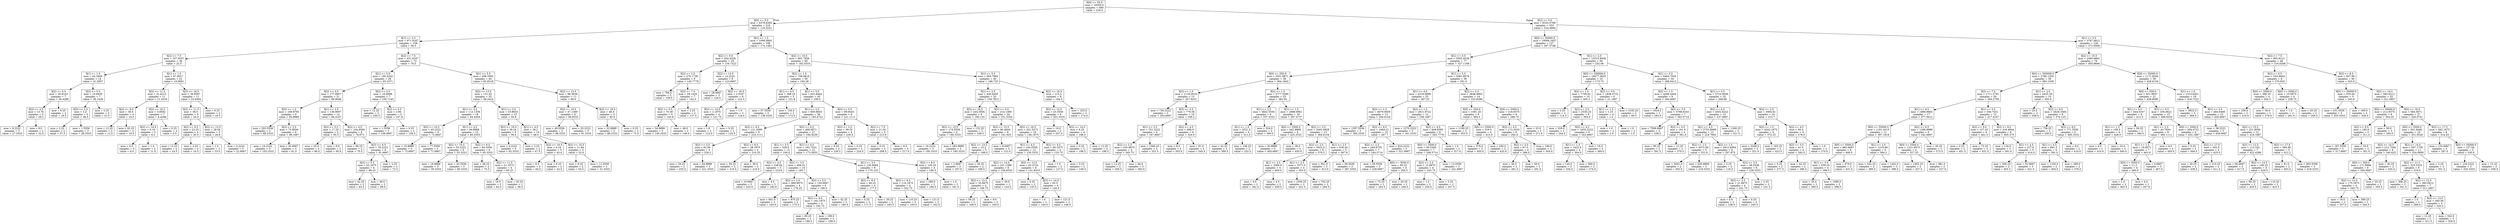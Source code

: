 digraph Tree {
node [shape=box] ;
0 [label="X[0] <= 55.0\nmse = 18330.0\nsamples = 469\nvalue = 234.0"] ;
1 [label="X[0] <= 5.5\nmse = 4378.6265\nsamples = 216\nvalue = 116.3241"] ;
0 -> 1 [labeldistance=2.5, labelangle=45, headlabel="True"] ;
2 [label="X[1] <= 2.5\nmse = 971.9167\nsamples = 108\nvalue = 58.5"] ;
1 -> 2 ;
3 [label="X[2] <= 7.5\nmse = 107.9167\nsamples = 36\nvalue = 22.5"] ;
2 -> 3 ;
4 [label="X[1] <= 1.5\nmse = 44.3469\nsamples = 14\nvalue = 31.2857"] ;
3 -> 4 ;
5 [label="X[2] <= 5.5\nmse = 30.8163\nsamples = 7\nvalue = 26.4286"] ;
4 -> 5 ;
6 [label="X[2] <= 3.5\nmse = 13.76\nsamples = 5\nvalue = 29.2"] ;
5 -> 6 ;
7 [label="mse = 8.2222\nsamples = 3\nvalue = 27.3333"] ;
6 -> 7 ;
8 [label="mse = 9.0\nsamples = 2\nvalue = 32.0"] ;
6 -> 8 ;
9 [label="mse = 6.25\nsamples = 2\nvalue = 19.5"] ;
5 -> 9 ;
10 [label="X[2] <= 5.5\nmse = 10.6939\nsamples = 7\nvalue = 36.1429"] ;
4 -> 10 ;
11 [label="X[2] <= 2.5\nmse = 2.0\nsamples = 5\nvalue = 38.0"] ;
10 -> 11 ;
12 [label="mse = 2.25\nsamples = 2\nvalue = 37.5"] ;
11 -> 12 ;
13 [label="mse = 1.5556\nsamples = 3\nvalue = 38.3333"] ;
11 -> 13 ;
14 [label="mse = 2.25\nsamples = 2\nvalue = 31.5"] ;
10 -> 14 ;
15 [label="X[1] <= 1.5\nmse = 67.9917\nsamples = 22\nvalue = 16.9091"] ;
3 -> 15 ;
16 [label="X[2] <= 11.5\nmse = 31.4215\nsamples = 11\nvalue = 11.1818"] ;
15 -> 16 ;
17 [label="X[2] <= 9.5\nmse = 39.5\nsamples = 4\nvalue = 16.0"] ;
16 -> 17 ;
18 [label="mse = 12.25\nsamples = 2\nvalue = 12.5"] ;
17 -> 18 ;
19 [label="mse = 42.25\nsamples = 2\nvalue = 19.5"] ;
17 -> 19 ;
20 [label="X[2] <= 16.5\nmse = 5.9592\nsamples = 7\nvalue = 8.4286"] ;
16 -> 20 ;
21 [label="X[2] <= 14.5\nmse = 6.16\nsamples = 5\nvalue = 9.2"] ;
20 -> 21 ;
22 [label="mse = 6.0\nsamples = 3\nvalue = 8.0"] ;
21 -> 22 ;
23 [label="mse = 1.0\nsamples = 2\nvalue = 11.0"] ;
21 -> 23 ;
24 [label="mse = 0.25\nsamples = 2\nvalue = 6.5"] ;
20 -> 24 ;
25 [label="X[2] <= 16.5\nmse = 38.9587\nsamples = 11\nvalue = 22.6364"] ;
15 -> 25 ;
26 [label="X[2] <= 11.5\nmse = 36.0\nsamples = 9\nvalue = 24.0"] ;
25 -> 26 ;
27 [label="X[2] <= 9.5\nmse = 23.25\nsamples = 4\nvalue = 20.5"] ;
26 -> 27 ;
28 [label="mse = 12.25\nsamples = 2\nvalue = 24.5"] ;
27 -> 28 ;
29 [label="mse = 2.25\nsamples = 2\nvalue = 16.5"] ;
27 -> 29 ;
30 [label="X[2] <= 13.5\nmse = 28.56\nsamples = 5\nvalue = 26.8"] ;
26 -> 30 ;
31 [label="mse = 1.0\nsamples = 2\nvalue = 33.0"] ;
30 -> 31 ;
32 [label="mse = 4.2222\nsamples = 3\nvalue = 22.6667"] ;
30 -> 32 ;
33 [label="mse = 6.25\nsamples = 2\nvalue = 16.5"] ;
25 -> 33 ;
34 [label="X[2] <= 7.5\nmse = 431.9167\nsamples = 72\nvalue = 76.5"] ;
2 -> 34 ;
35 [label="X[1] <= 5.5\nmse = 190.5242\nsamples = 28\nvalue = 93.1071"] ;
34 -> 35 ;
36 [label="X[2] <= 3.5\nmse = 177.8957\nsamples = 21\nvalue = 88.9048"] ;
35 -> 36 ;
37 [label="X[2] <= 1.5\nmse = 169.8765\nsamples = 9\nvalue = 94.8889"] ;
36 -> 37 ;
38 [label="mse = 293.5556\nsamples = 3\nvalue = 88.3333"] ;
37 -> 38 ;
39 [label="X[2] <= 2.5\nmse = 75.8056\nsamples = 6\nvalue = 98.1667"] ;
37 -> 39 ;
40 [label="mse = 16.2222\nsamples = 3\nvalue = 105.3333"] ;
39 -> 40 ;
41 [label="mse = 32.6667\nsamples = 3\nvalue = 91.0"] ;
39 -> 41 ;
42 [label="X[1] <= 3.5\nmse = 136.9097\nsamples = 12\nvalue = 84.4167"] ;
36 -> 42 ;
43 [label="X[2] <= 5.5\nmse = 17.25\nsamples = 4\nvalue = 95.5"] ;
42 -> 43 ;
44 [label="mse = 25.0\nsamples = 2\nvalue = 96.0"] ;
43 -> 44 ;
45 [label="mse = 9.0\nsamples = 2\nvalue = 95.0"] ;
43 -> 45 ;
46 [label="X[2] <= 4.5\nmse = 104.6094\nsamples = 8\nvalue = 78.875"] ;
42 -> 46 ;
47 [label="mse = 90.25\nsamples = 2\nvalue = 70.5"] ;
46 -> 47 ;
48 [label="X[2] <= 6.5\nmse = 78.2222\nsamples = 6\nvalue = 81.6667"] ;
46 -> 48 ;
49 [label="X[2] <= 5.5\nmse = 53.1875\nsamples = 4\nvalue = 86.25"] ;
48 -> 49 ;
50 [label="mse = 42.25\nsamples = 2\nvalue = 83.5"] ;
49 -> 50 ;
51 [label="mse = 49.0\nsamples = 2\nvalue = 89.0"] ;
49 -> 51 ;
52 [label="mse = 2.25\nsamples = 2\nvalue = 72.5"] ;
48 -> 52 ;
53 [label="X[2] <= 2.5\nmse = 16.4898\nsamples = 7\nvalue = 105.7143"] ;
35 -> 53 ;
54 [label="mse = 12.25\nsamples = 2\nvalue = 100.5"] ;
53 -> 54 ;
55 [label="X[2] <= 5.5\nmse = 2.96\nsamples = 5\nvalue = 107.8"] ;
53 -> 55 ;
56 [label="mse = 1.5556\nsamples = 3\nvalue = 106.6667"] ;
55 -> 56 ;
57 [label="mse = 0.25\nsamples = 2\nvalue = 109.5"] ;
55 -> 57 ;
58 [label="X[1] <= 5.5\nmse = 298.3363\nsamples = 44\nvalue = 65.9318"] ;
34 -> 58 ;
59 [label="X[2] <= 13.5\nmse = 131.82\nsamples = 33\nvalue = 58.2424"] ;
58 -> 59 ;
60 [label="X[1] <= 3.5\nmse = 112.1358\nsamples = 18\nvalue = 64.4444"] ;
59 -> 60 ;
61 [label="X[2] <= 10.5\nmse = 45.2222\nsamples = 6\nvalue = 72.6667"] ;
60 -> 61 ;
62 [label="mse = 10.8889\nsamples = 3\nvalue = 73.6667"] ;
61 -> 62 ;
63 [label="mse = 77.5556\nsamples = 3\nvalue = 71.6667"] ;
61 -> 63 ;
64 [label="X[1] <= 4.5\nmse = 94.8889\nsamples = 12\nvalue = 60.3333"] ;
60 -> 64 ;
65 [label="X[2] <= 10.5\nmse = 55.2222\nsamples = 6\nvalue = 55.3333"] ;
64 -> 65 ;
66 [label="mse = 16.8889\nsamples = 3\nvalue = 50.3333"] ;
65 -> 66 ;
67 [label="mse = 43.5556\nsamples = 3\nvalue = 60.3333"] ;
65 -> 67 ;
68 [label="X[2] <= 9.5\nmse = 84.5556\nsamples = 6\nvalue = 65.3333"] ;
64 -> 68 ;
69 [label="mse = 56.25\nsamples = 2\nvalue = 75.5"] ;
68 -> 69 ;
70 [label="X[2] <= 11.5\nmse = 21.1875\nsamples = 4\nvalue = 60.25"] ;
68 -> 70 ;
71 [label="mse = 16.0\nsamples = 2\nvalue = 62.0"] ;
70 -> 71 ;
72 [label="mse = 20.25\nsamples = 2\nvalue = 58.5"] ;
70 -> 72 ;
73 [label="X[1] <= 3.5\nmse = 53.8933\nsamples = 15\nvalue = 50.8"] ;
59 -> 73 ;
74 [label="X[2] <= 16.5\nmse = 56.24\nsamples = 5\nvalue = 56.4"] ;
73 -> 74 ;
75 [label="mse = 4.2222\nsamples = 3\nvalue = 62.3333"] ;
74 -> 75 ;
76 [label="mse = 2.25\nsamples = 2\nvalue = 47.5"] ;
74 -> 76 ;
77 [label="X[1] <= 4.5\nmse = 29.2\nsamples = 10\nvalue = 48.0"] ;
73 -> 77 ;
78 [label="X[2] <= 16.5\nmse = 4.24\nsamples = 5\nvalue = 43.4"] ;
77 -> 78 ;
79 [label="mse = 6.0\nsamples = 3\nvalue = 44.0"] ;
78 -> 79 ;
80 [label="mse = 0.25\nsamples = 2\nvalue = 42.5"] ;
78 -> 80 ;
81 [label="X[2] <= 15.5\nmse = 11.84\nsamples = 5\nvalue = 52.6"] ;
77 -> 81 ;
82 [label="mse = 6.25\nsamples = 2\nvalue = 54.5"] ;
81 -> 82 ;
83 [label="mse = 11.5556\nsamples = 3\nvalue = 51.3333"] ;
81 -> 83 ;
84 [label="X[2] <= 13.5\nmse = 88.3636\nsamples = 11\nvalue = 89.0"] ;
58 -> 84 ;
85 [label="X[2] <= 10.5\nmse = 47.1389\nsamples = 6\nvalue = 94.8333"] ;
84 -> 85 ;
86 [label="mse = 49.5556\nsamples = 3\nvalue = 98.3333"] ;
85 -> 86 ;
87 [label="mse = 20.2222\nsamples = 3\nvalue = 91.3333"] ;
85 -> 87 ;
88 [label="X[2] <= 16.5\nmse = 48.0\nsamples = 5\nvalue = 82.0"] ;
84 -> 88 ;
89 [label="mse = 32.8889\nsamples = 3\nvalue = 86.3333"] ;
88 -> 89 ;
90 [label="mse = 0.25\nsamples = 2\nvalue = 75.5"] ;
88 -> 90 ;
91 [label="X[1] <= 1.5\nmse = 1098.0892\nsamples = 108\nvalue = 174.1481"] ;
1 -> 91 ;
92 [label="X[2] <= 9.5\nmse = 264.4228\nsamples = 18\nvalue = 134.7222"] ;
91 -> 92 ;
93 [label="X[2] <= 2.5\nmse = 270.1728\nsamples = 9\nvalue = 145.7778"] ;
92 -> 93 ;
94 [label="mse = 784.0\nsamples = 2\nvalue = 159.0"] ;
93 -> 94 ;
95 [label="X[2] <= 7.5\nmse = 59.1429\nsamples = 7\nvalue = 142.0"] ;
93 -> 95 ;
96 [label="X[2] <= 5.5\nmse = 70.56\nsamples = 5\nvalue = 143.8"] ;
95 -> 96 ;
97 [label="mse = 54.8889\nsamples = 3\nvalue = 140.3333"] ;
96 -> 97 ;
98 [label="mse = 49.0\nsamples = 2\nvalue = 149.0"] ;
96 -> 98 ;
99 [label="mse = 2.25\nsamples = 2\nvalue = 137.5"] ;
95 -> 99 ;
100 [label="X[2] <= 12.5\nmse = 14.2222\nsamples = 9\nvalue = 123.6667"] ;
92 -> 100 ;
101 [label="mse = 28.6667\nsamples = 3\nvalue = 126.0"] ;
100 -> 101 ;
102 [label="X[2] <= 16.5\nmse = 2.9167\nsamples = 6\nvalue = 122.5"] ;
100 -> 102 ;
103 [label="X[2] <= 14.5\nmse = 2.1875\nsamples = 4\nvalue = 121.75"] ;
102 -> 103 ;
104 [label="mse = 1.0\nsamples = 2\nvalue = 123.0"] ;
103 -> 104 ;
105 [label="mse = 0.25\nsamples = 2\nvalue = 120.5"] ;
103 -> 105 ;
106 [label="mse = 1.0\nsamples = 2\nvalue = 124.0"] ;
102 -> 106 ;
107 [label="X[2] <= 10.5\nmse = 891.7656\nsamples = 90\nvalue = 182.0333"] ;
91 -> 107 ;
108 [label="X[2] <= 1.5\nmse = 799.8816\nsamples = 50\nvalue = 194.28"] ;
107 -> 108 ;
109 [label="X[1] <= 4.5\nmse = 388.16\nsamples = 5\nvalue = 151.8"] ;
108 -> 109 ;
110 [label="mse = 97.5556\nsamples = 3\nvalue = 138.3333"] ;
109 -> 110 ;
111 [label="mse = 144.0\nsamples = 2\nvalue = 172.0"] ;
109 -> 111 ;
112 [label="X[1] <= 5.5\nmse = 622.8444\nsamples = 45\nvalue = 199.0"] ;
108 -> 112 ;
113 [label="X[1] <= 2.5\nmse = 600.8603\nsamples = 36\nvalue = 193.4722"] ;
112 -> 113 ;
114 [label="X[2] <= 6.5\nmse = 121.2099\nsamples = 9\nvalue = 219.1111"] ;
113 -> 114 ;
115 [label="X[2] <= 3.5\nmse = 82.56\nsamples = 5\nvalue = 226.2"] ;
114 -> 115 ;
116 [label="mse = 20.25\nsamples = 2\nvalue = 233.5"] ;
115 -> 116 ;
117 [label="mse = 64.8889\nsamples = 3\nvalue = 221.3333"] ;
115 -> 117 ;
118 [label="X[2] <= 8.5\nmse = 28.1875\nsamples = 4\nvalue = 210.25"] ;
114 -> 118 ;
119 [label="mse = 20.25\nsamples = 2\nvalue = 210.5"] ;
118 -> 119 ;
120 [label="mse = 36.0\nsamples = 2\nvalue = 210.0"] ;
118 -> 120 ;
121 [label="X[2] <= 6.5\nmse = 468.5871\nsamples = 27\nvalue = 184.9259"] ;
113 -> 121 ;
122 [label="X[1] <= 3.5\nmse = 528.0\nsamples = 15\nvalue = 194.0"] ;
121 -> 122 ;
123 [label="X[2] <= 4.5\nmse = 238.64\nsamples = 5\nvalue = 210.6"] ;
122 -> 123 ;
124 [label="mse = 10.6667\nsamples = 3\nvalue = 223.0"] ;
123 -> 124 ;
125 [label="mse = 4.0\nsamples = 2\nvalue = 192.0"] ;
123 -> 125 ;
126 [label="X[2] <= 3.5\nmse = 466.01\nsamples = 10\nvalue = 185.7"] ;
122 -> 126 ;
127 [label="X[2] <= 2.5\nmse = 869.6875\nsamples = 4\nvalue = 179.25"] ;
126 -> 127 ;
128 [label="mse = 841.0\nsamples = 2\nvalue = 183.0"] ;
127 -> 128 ;
129 [label="mse = 870.25\nsamples = 2\nvalue = 175.5"] ;
127 -> 129 ;
130 [label="X[2] <= 5.5\nmse = 150.6667\nsamples = 6\nvalue = 190.0"] ;
126 -> 130 ;
131 [label="X[2] <= 4.5\nmse = 182.1875\nsamples = 4\nvalue = 192.75"] ;
130 -> 131 ;
132 [label="mse = 90.25\nsamples = 2\nvalue = 186.5"] ;
131 -> 132 ;
133 [label="mse = 196.0\nsamples = 2\nvalue = 199.0"] ;
131 -> 133 ;
134 [label="mse = 42.25\nsamples = 2\nvalue = 184.5"] ;
130 -> 134 ;
135 [label="X[1] <= 4.5\nmse = 162.7431\nsamples = 12\nvalue = 173.5833"] ;
121 -> 135 ;
136 [label="X[1] <= 3.5\nmse = 135.6094\nsamples = 8\nvalue = 170.125"] ;
135 -> 136 ;
137 [label="X[2] <= 8.5\nmse = 46.25\nsamples = 4\nvalue = 177.5"] ;
136 -> 137 ;
138 [label="mse = 0.25\nsamples = 2\nvalue = 171.5"] ;
137 -> 138 ;
139 [label="mse = 20.25\nsamples = 2\nvalue = 183.5"] ;
137 -> 139 ;
140 [label="X[2] <= 8.5\nmse = 116.1875\nsamples = 4\nvalue = 162.75"] ;
136 -> 140 ;
141 [label="mse = 110.25\nsamples = 2\nvalue = 163.5"] ;
140 -> 141 ;
142 [label="mse = 121.0\nsamples = 2\nvalue = 162.0"] ;
140 -> 142 ;
143 [label="X[2] <= 8.5\nmse = 145.25\nsamples = 4\nvalue = 180.5"] ;
135 -> 143 ;
144 [label="mse = 289.0\nsamples = 2\nvalue = 180.0"] ;
143 -> 144 ;
145 [label="mse = 1.0\nsamples = 2\nvalue = 181.0"] ;
143 -> 145 ;
146 [label="X[2] <= 5.5\nmse = 99.6543\nsamples = 9\nvalue = 221.1111"] ;
112 -> 146 ;
147 [label="X[2] <= 3.5\nmse = 39.25\nsamples = 4\nvalue = 230.5"] ;
146 -> 147 ;
148 [label="mse = 6.25\nsamples = 2\nvalue = 236.5"] ;
147 -> 148 ;
149 [label="mse = 0.25\nsamples = 2\nvalue = 224.5"] ;
147 -> 149 ;
150 [label="X[2] <= 7.5\nmse = 21.04\nsamples = 5\nvalue = 213.6"] ;
146 -> 150 ;
151 [label="mse = 0.25\nsamples = 2\nvalue = 208.5"] ;
150 -> 151 ;
152 [label="mse = 6.0\nsamples = 3\nvalue = 217.0"] ;
150 -> 152 ;
153 [label="X[1] <= 5.5\nmse = 584.7994\nsamples = 40\nvalue = 166.725"] ;
107 -> 153 ;
154 [label="X[1] <= 2.5\nmse = 436.0459\nsamples = 32\nvalue = 159.7812"] ;
153 -> 154 ;
155 [label="X[2] <= 16.5\nmse = 245.3594\nsamples = 8\nvalue = 185.125"] ;
154 -> 155 ;
156 [label="X[2] <= 13.5\nmse = 174.5556\nsamples = 6\nvalue = 190.3333"] ;
155 -> 156 ;
157 [label="mse = 16.2222\nsamples = 3\nvalue = 195.3333"] ;
156 -> 157 ;
158 [label="mse = 282.8889\nsamples = 3\nvalue = 185.3333"] ;
156 -> 158 ;
159 [label="mse = 132.25\nsamples = 2\nvalue = 169.5"] ;
155 -> 159 ;
160 [label="X[1] <= 3.5\nmse = 214.1389\nsamples = 24\nvalue = 151.3333"] ;
154 -> 160 ;
161 [label="X[2] <= 15.5\nmse = 80.4844\nsamples = 8\nvalue = 161.625"] ;
160 -> 161 ;
162 [label="X[2] <= 13.5\nmse = 15.2\nsamples = 5\nvalue = 168.0"] ;
161 -> 162 ;
163 [label="mse = 2.6667\nsamples = 3\nvalue = 167.0"] ;
162 -> 163 ;
164 [label="mse = 30.25\nsamples = 2\nvalue = 169.5"] ;
162 -> 164 ;
165 [label="mse = 8.6667\nsamples = 3\nvalue = 151.0"] ;
161 -> 165 ;
166 [label="X[2] <= 16.5\nmse = 201.5273\nsamples = 16\nvalue = 146.1875"] ;
160 -> 166 ;
167 [label="X[1] <= 4.5\nmse = 184.5556\nsamples = 12\nvalue = 150.3333"] ;
166 -> 167 ;
168 [label="X[2] <= 14.5\nmse = 161.1389\nsamples = 6\nvalue = 158.8333"] ;
167 -> 168 ;
169 [label="X[2] <= 12.5\nmse = 35.6875\nsamples = 4\nvalue = 166.75"] ;
168 -> 169 ;
170 [label="mse = 56.25\nsamples = 2\nvalue = 168.5"] ;
169 -> 170 ;
171 [label="mse = 9.0\nsamples = 2\nvalue = 165.0"] ;
169 -> 171 ;
172 [label="mse = 36.0\nsamples = 2\nvalue = 143.0"] ;
168 -> 172 ;
173 [label="X[2] <= 12.5\nmse = 63.4722\nsamples = 6\nvalue = 141.8333"] ;
167 -> 173 ;
174 [label="mse = 6.25\nsamples = 2\nvalue = 135.5"] ;
173 -> 174 ;
175 [label="X[2] <= 14.5\nmse = 62.0\nsamples = 4\nvalue = 145.0"] ;
173 -> 175 ;
176 [label="mse = 1.0\nsamples = 2\nvalue = 144.0"] ;
175 -> 176 ;
177 [label="mse = 121.0\nsamples = 2\nvalue = 146.0"] ;
175 -> 177 ;
178 [label="X[1] <= 4.5\nmse = 46.1875\nsamples = 4\nvalue = 133.75"] ;
166 -> 178 ;
179 [label="mse = 1.0\nsamples = 2\nvalue = 127.0"] ;
178 -> 179 ;
180 [label="mse = 0.25\nsamples = 2\nvalue = 140.5"] ;
178 -> 180 ;
181 [label="X[2] <= 16.5\nmse = 215.5\nsamples = 8\nvalue = 194.5"] ;
153 -> 181 ;
182 [label="X[2] <= 12.5\nmse = 25.5556\nsamples = 6\nvalue = 201.3333"] ;
181 -> 182 ;
183 [label="mse = 16.0\nsamples = 2\nvalue = 207.0"] ;
182 -> 183 ;
184 [label="X[2] <= 14.5\nmse = 6.25\nsamples = 4\nvalue = 198.5"] ;
182 -> 184 ;
185 [label="mse = 0.25\nsamples = 2\nvalue = 198.5"] ;
184 -> 185 ;
186 [label="mse = 12.25\nsamples = 2\nvalue = 198.5"] ;
184 -> 186 ;
187 [label="mse = 225.0\nsamples = 2\nvalue = 174.0"] ;
181 -> 187 ;
188 [label="X[2] <= 5.5\nmse = 8325.0789\nsamples = 253\nvalue = 334.4664"] ;
0 -> 188 [labeldistance=2.5, labelangle=-45, headlabel="False"] ;
189 [label="X[0] <= 55000.0\nmse = 10094.1657\nsamples = 127\nvalue = 297.5748"] ;
188 -> 189 ;
190 [label="X[1] <= 3.5\nmse = 5655.4539\nsamples = 77\nvalue = 327.1169"] ;
189 -> 190 ;
191 [label="X[0] <= 550.0\nmse = 3551.8871\nsamples = 38\nvalue = 364.1842"] ;
190 -> 191 ;
192 [label="X[2] <= 1.5\nmse = 1119.3018\nsamples = 13\nvalue = 327.9231"] ;
191 -> 192 ;
193 [label="mse = 726.2222\nsamples = 3\nvalue = 293.6667"] ;
192 -> 193 ;
194 [label="X[2] <= 3.5\nmse = 779.56\nsamples = 10\nvalue = 338.2"] ;
192 -> 194 ;
195 [label="X[1] <= 2.5\nmse = 751.2222\nsamples = 6\nvalue = 347.6667"] ;
194 -> 195 ;
196 [label="X[2] <= 2.5\nmse = 335.6875\nsamples = 4\nvalue = 345.75"] ;
195 -> 196 ;
197 [label="mse = 12.25\nsamples = 2\nvalue = 328.5"] ;
196 -> 197 ;
198 [label="mse = 64.0\nsamples = 2\nvalue = 363.0"] ;
196 -> 198 ;
199 [label="mse = 1560.25\nsamples = 2\nvalue = 351.5"] ;
195 -> 199 ;
200 [label="X[2] <= 4.5\nmse = 486.0\nsamples = 4\nvalue = 324.0"] ;
194 -> 200 ;
201 [label="mse = 9.0\nsamples = 2\nvalue = 303.0"] ;
200 -> 201 ;
202 [label="mse = 81.0\nsamples = 2\nvalue = 345.0"] ;
200 -> 202 ;
203 [label="X[2] <= 1.5\nmse = 3777.5584\nsamples = 25\nvalue = 383.04"] ;
191 -> 203 ;
204 [label="X[1] <= 2.5\nmse = 3842.5556\nsamples = 6\nvalue = 337.3333"] ;
203 -> 204 ;
205 [label="X[1] <= 1.5\nmse = 3521.5\nsamples = 4\nvalue = 311.0"] ;
204 -> 205 ;
206 [label="mse = 42.25\nsamples = 2\nvalue = 369.5"] ;
205 -> 206 ;
207 [label="mse = 156.25\nsamples = 2\nvalue = 252.5"] ;
205 -> 207 ;
208 [label="mse = 324.0\nsamples = 2\nvalue = 390.0"] ;
204 -> 208 ;
209 [label="X[1] <= 1.5\nmse = 2888.9861\nsamples = 19\nvalue = 397.4737"] ;
203 -> 209 ;
210 [label="X[0] <= 5500.0\nmse = 642.8889\nsamples = 6\nvalue = 425.3333"] ;
209 -> 210 ;
211 [label="mse = 30.8889\nsamples = 3\nvalue = 400.6667"] ;
210 -> 211 ;
212 [label="mse = 38.0\nsamples = 3\nvalue = 450.0"] ;
210 -> 212 ;
213 [label="X[2] <= 3.5\nmse = 3402.0828\nsamples = 13\nvalue = 384.6154"] ;
209 -> 213 ;
214 [label="X[2] <= 2.5\nmse = 5022.0\nsamples = 8\nvalue = 376.5"] ;
213 -> 214 ;
215 [label="X[1] <= 2.5\nmse = 3368.0\nsamples = 4\nvalue = 400.0"] ;
214 -> 215 ;
216 [label="mse = 4.0\nsamples = 2\nvalue = 342.0"] ;
215 -> 216 ;
217 [label="mse = 4.0\nsamples = 2\nvalue = 458.0"] ;
215 -> 217 ;
218 [label="X[1] <= 2.5\nmse = 5571.5\nsamples = 4\nvalue = 353.0"] ;
214 -> 218 ;
219 [label="mse = 1056.25\nsamples = 2\nvalue = 421.5"] ;
218 -> 219 ;
220 [label="mse = 702.25\nsamples = 2\nvalue = 284.5"] ;
218 -> 220 ;
221 [label="X[1] <= 2.5\nmse = 536.24\nsamples = 5\nvalue = 397.6"] ;
213 -> 221 ;
222 [label="mse = 841.0\nsamples = 2\nvalue = 413.0"] ;
221 -> 222 ;
223 [label="mse = 69.5556\nsamples = 3\nvalue = 387.3333"] ;
221 -> 223 ;
224 [label="X[1] <= 5.5\nmse = 5061.8974\nsamples = 39\nvalue = 291.0"] ;
190 -> 224 ;
225 [label="X[1] <= 4.5\nmse = 4318.9696\nsamples = 25\nvalue = 267.52"] ;
224 -> 225 ;
226 [label="X[2] <= 1.5\nmse = 4079.0059\nsamples = 13\nvalue = 294.6154"] ;
225 -> 226 ;
227 [label="mse = 1597.5556\nsamples = 3\nvalue = 384.3333"] ;
226 -> 227 ;
228 [label="X[2] <= 4.5\nmse = 1684.21\nsamples = 10\nvalue = 267.7"] ;
226 -> 228 ;
229 [label="X[2] <= 2.5\nmse = 269.6735\nsamples = 7\nvalue = 244.5714"] ;
228 -> 229 ;
230 [label="mse = 59.5556\nsamples = 3\nvalue = 228.6667"] ;
229 -> 230 ;
231 [label="X[0] <= 5050.0\nmse = 95.25\nsamples = 4\nvalue = 256.5"] ;
229 -> 231 ;
232 [label="mse = 72.25\nsamples = 2\nvalue = 263.5"] ;
231 -> 232 ;
233 [label="mse = 20.25\nsamples = 2\nvalue = 249.5"] ;
231 -> 233 ;
234 [label="mse = 824.2222\nsamples = 3\nvalue = 321.6667"] ;
228 -> 234 ;
235 [label="X[2] <= 1.5\nmse = 2921.9722\nsamples = 12\nvalue = 238.1667"] ;
225 -> 235 ;
236 [label="mse = 1270.2222\nsamples = 3\nvalue = 161.3333"] ;
235 -> 236 ;
237 [label="X[2] <= 4.5\nmse = 848.8395\nsamples = 9\nvalue = 263.7778"] ;
235 -> 237 ;
238 [label="X[0] <= 5500.0\nmse = 50.5306\nsamples = 7\nvalue = 248.5714"] ;
237 -> 238 ;
239 [label="X[2] <= 2.5\nmse = 15.6875\nsamples = 4\nvalue = 253.75"] ;
238 -> 239 ;
240 [label="mse = 1.0\nsamples = 2\nvalue = 250.0"] ;
239 -> 240 ;
241 [label="mse = 2.25\nsamples = 2\nvalue = 257.5"] ;
239 -> 241 ;
242 [label="mse = 13.5556\nsamples = 3\nvalue = 241.6667"] ;
238 -> 242 ;
243 [label="mse = 1.0\nsamples = 2\nvalue = 317.0"] ;
237 -> 243 ;
244 [label="X[2] <= 2.5\nmse = 3646.0663\nsamples = 14\nvalue = 332.9286"] ;
224 -> 244 ;
245 [label="X[0] <= 550.0\nmse = 1581.25\nsamples = 6\nvalue = 394.5"] ;
244 -> 245 ;
246 [label="mse = 1190.25\nsamples = 2\nvalue = 353.5"] ;
245 -> 246 ;
247 [label="X[0] <= 5500.0\nmse = 516.0\nsamples = 4\nvalue = 415.0"] ;
245 -> 247 ;
248 [label="mse = 576.0\nsamples = 2\nvalue = 405.0"] ;
247 -> 248 ;
249 [label="mse = 256.0\nsamples = 2\nvalue = 425.0"] ;
247 -> 249 ;
250 [label="X[0] <= 5500.0\nmse = 218.9375\nsamples = 8\nvalue = 286.75"] ;
244 -> 250 ;
251 [label="X[2] <= 4.5\nmse = 173.3333\nsamples = 6\nvalue = 292.0"] ;
250 -> 251 ;
252 [label="X[2] <= 3.5\nmse = 67.5\nsamples = 4\nvalue = 286.0"] ;
251 -> 252 ;
253 [label="mse = 36.0\nsamples = 2\nvalue = 281.0"] ;
252 -> 253 ;
254 [label="mse = 49.0\nsamples = 2\nvalue = 291.0"] ;
252 -> 254 ;
255 [label="mse = 169.0\nsamples = 2\nvalue = 304.0"] ;
251 -> 255 ;
256 [label="mse = 25.0\nsamples = 2\nvalue = 271.0"] ;
250 -> 256 ;
257 [label="X[1] <= 2.5\nmse = 13515.9936\nsamples = 50\nvalue = 252.08"] ;
189 -> 257 ;
258 [label="X[0] <= 550000.0\nmse = 19477.0625\nsamples = 16\nvalue = 173.75"] ;
257 -> 258 ;
259 [label="X[2] <= 1.5\nmse = 7709.81\nsamples = 10\nvalue = 265.3"] ;
258 -> 259 ;
260 [label="mse = 2.25\nsamples = 2\nvalue = 114.5"] ;
259 -> 260 ;
261 [label="X[2] <= 2.5\nmse = 2530.25\nsamples = 8\nvalue = 303.0"] ;
259 -> 261 ;
262 [label="mse = 529.0\nsamples = 2\nvalue = 244.0"] ;
261 -> 262 ;
263 [label="X[2] <= 4.5\nmse = 1650.2222\nsamples = 6\nvalue = 322.6667"] ;
261 -> 263 ;
264 [label="X[1] <= 1.5\nmse = 1422.0\nsamples = 4\nvalue = 304.0"] ;
263 -> 264 ;
265 [label="mse = 144.0\nsamples = 2\nvalue = 334.0"] ;
264 -> 265 ;
266 [label="mse = 900.0\nsamples = 2\nvalue = 274.0"] ;
264 -> 266 ;
267 [label="mse = 16.0\nsamples = 2\nvalue = 360.0"] ;
263 -> 267 ;
268 [label="X[2] <= 3.0\nmse = 1838.4722\nsamples = 6\nvalue = 21.1667"] ;
258 -> 268 ;
269 [label="X[1] <= 1.5\nmse = 1.25\nsamples = 4\nvalue = 1.5"] ;
268 -> 269 ;
270 [label="mse = 1.0\nsamples = 2\nvalue = 2.0"] ;
269 -> 270 ;
271 [label="mse = 1.0\nsamples = 2\nvalue = 1.0"] ;
269 -> 271 ;
272 [label="mse = 3192.25\nsamples = 2\nvalue = 60.5"] ;
268 -> 272 ;
273 [label="X[1] <= 3.5\nmse = 6464.7024\nsamples = 34\nvalue = 288.9412"] ;
257 -> 273 ;
274 [label="X[2] <= 1.5\nmse = 4296.4444\nsamples = 9\nvalue = 344.6667"] ;
273 -> 274 ;
275 [label="mse = 1024.0\nsamples = 2\nvalue = 282.0"] ;
274 -> 275 ;
276 [label="X[2] <= 3.5\nmse = 3788.8163\nsamples = 7\nvalue = 362.5714"] ;
274 -> 276 ;
277 [label="mse = 7568.6667\nsamples = 3\nvalue = 338.0"] ;
276 -> 277 ;
278 [label="X[2] <= 4.5\nmse = 161.5\nsamples = 4\nvalue = 381.0"] ;
276 -> 278 ;
279 [label="mse = 90.25\nsamples = 2\nvalue = 391.5"] ;
278 -> 279 ;
280 [label="mse = 12.25\nsamples = 2\nvalue = 370.5"] ;
278 -> 280 ;
281 [label="X[1] <= 5.5\nmse = 5724.9056\nsamples = 25\nvalue = 268.88"] ;
273 -> 281 ;
282 [label="X[2] <= 4.5\nmse = 4502.6222\nsamples = 15\nvalue = 237.6667"] ;
281 -> 282 ;
283 [label="X[1] <= 4.5\nmse = 3753.8698\nsamples = 13\nvalue = 224.7692"] ;
282 -> 283 ;
284 [label="X[2] <= 1.5\nmse = 4072.56\nsamples = 5\nvalue = 251.8"] ;
283 -> 284 ;
285 [label="mse = 5041.0\nsamples = 2\nvalue = 302.0"] ;
284 -> 285 ;
286 [label="mse = 626.8889\nsamples = 3\nvalue = 218.3333"] ;
284 -> 286 ;
287 [label="X[2] <= 1.5\nmse = 2812.6094\nsamples = 8\nvalue = 207.875"] ;
283 -> 287 ;
288 [label="mse = 2.25\nsamples = 2\nvalue = 116.5"] ;
287 -> 288 ;
289 [label="X[2] <= 3.5\nmse = 38.5556\nsamples = 6\nvalue = 238.3333"] ;
287 -> 289 ;
290 [label="X[2] <= 2.5\nmse = 21.6875\nsamples = 4\nvalue = 241.75"] ;
289 -> 290 ;
291 [label="mse = 9.0\nsamples = 2\nvalue = 238.0"] ;
290 -> 291 ;
292 [label="mse = 6.25\nsamples = 2\nvalue = 245.5"] ;
290 -> 292 ;
293 [label="mse = 2.25\nsamples = 2\nvalue = 231.5"] ;
289 -> 293 ;
294 [label="mse = 1260.25\nsamples = 2\nvalue = 321.5"] ;
282 -> 294 ;
295 [label="X[2] <= 2.5\nmse = 3904.81\nsamples = 10\nvalue = 315.7"] ;
281 -> 295 ;
296 [label="X[2] <= 1.5\nmse = 4342.1875\nsamples = 4\nvalue = 372.25"] ;
295 -> 296 ;
297 [label="mse = 3249.0\nsamples = 2\nvalue = 321.0"] ;
296 -> 297 ;
298 [label="mse = 182.25\nsamples = 2\nvalue = 423.5"] ;
296 -> 298 ;
299 [label="X[2] <= 4.5\nmse = 60.0\nsamples = 6\nvalue = 278.0"] ;
295 -> 299 ;
300 [label="X[2] <= 3.5\nmse = 41.5\nsamples = 4\nvalue = 282.0"] ;
299 -> 300 ;
301 [label="mse = 0.25\nsamples = 2\nvalue = 277.5"] ;
300 -> 301 ;
302 [label="mse = 42.25\nsamples = 2\nvalue = 286.5"] ;
300 -> 302 ;
303 [label="mse = 1.0\nsamples = 2\nvalue = 270.0"] ;
299 -> 303 ;
304 [label="X[1] <= 5.5\nmse = 3787.4812\nsamples = 126\nvalue = 371.6508"] ;
188 -> 304 ;
305 [label="X[2] <= 10.5\nmse = 2485.6662\nsamples = 78\nvalue = 405.8846"] ;
304 -> 305 ;
306 [label="X[0] <= 550000.0\nmse = 2766.1302\nsamples = 39\nvalue = 383.1538"] ;
305 -> 306 ;
307 [label="X[2] <= 7.5\nmse = 1711.5791\nsamples = 29\nvalue = 394.2759"] ;
306 -> 307 ;
308 [label="X[1] <= 4.5\nmse = 1888.9965\nsamples = 17\nvalue = 377.9412"] ;
307 -> 308 ;
309 [label="X[0] <= 55000.0\nmse = 1161.4215\nsamples = 11\nvalue = 397.1818"] ;
308 -> 309 ;
310 [label="X[0] <= 5500.0\nmse = 862.6667\nsamples = 6\nvalue = 408.0"] ;
309 -> 310 ;
311 [label="X[1] <= 3.0\nmse = 559.25\nsamples = 4\nvalue = 396.5"] ;
310 -> 311 ;
312 [label="mse = 25.0\nsamples = 2\nvalue = 395.0"] ;
311 -> 312 ;
313 [label="mse = 1089.0\nsamples = 2\nvalue = 398.0"] ;
311 -> 313 ;
314 [label="mse = 676.0\nsamples = 2\nvalue = 431.0"] ;
310 -> 314 ;
315 [label="X[1] <= 2.0\nmse = 1210.96\nsamples = 5\nvalue = 384.2"] ;
309 -> 315 ;
316 [label="mse = 342.25\nsamples = 2\nvalue = 366.5"] ;
315 -> 316 ;
317 [label="mse = 1442.0\nsamples = 3\nvalue = 396.0"] ;
315 -> 317 ;
318 [label="X[2] <= 6.5\nmse = 1299.8889\nsamples = 6\nvalue = 342.6667"] ;
308 -> 318 ;
319 [label="X[0] <= 5500.0\nmse = 1221.6875\nsamples = 4\nvalue = 327.25"] ;
318 -> 319 ;
320 [label="mse = 1482.25\nsamples = 2\nvalue = 327.5"] ;
319 -> 320 ;
321 [label="mse = 961.0\nsamples = 2\nvalue = 327.0"] ;
319 -> 321 ;
322 [label="mse = 30.25\nsamples = 2\nvalue = 373.5"] ;
318 -> 322 ;
323 [label="X[1] <= 3.5\nmse = 546.7431\nsamples = 12\nvalue = 417.4167"] ;
307 -> 323 ;
324 [label="X[2] <= 9.0\nmse = 137.25\nsamples = 4\nvalue = 441.5"] ;
323 -> 324 ;
325 [label="mse = 2.25\nsamples = 2\nvalue = 451.5"] ;
324 -> 325 ;
326 [label="mse = 72.25\nsamples = 2\nvalue = 431.5"] ;
324 -> 326 ;
327 [label="X[2] <= 8.5\nmse = 316.4844\nsamples = 8\nvalue = 405.375"] ;
323 -> 327 ;
328 [label="mse = 134.0\nsamples = 3\nvalue = 391.0"] ;
327 -> 328 ;
329 [label="X[1] <= 4.5\nmse = 227.6\nsamples = 5\nvalue = 414.0"] ;
327 -> 329 ;
330 [label="mse = 306.25\nsamples = 2\nvalue = 403.5"] ;
329 -> 330 ;
331 [label="mse = 52.6667\nsamples = 3\nvalue = 421.0"] ;
329 -> 331 ;
332 [label="X[1] <= 2.0\nmse = 4425.29\nsamples = 10\nvalue = 350.9"] ;
306 -> 332 ;
333 [label="mse = 25.0\nsamples = 2\nvalue = 258.0"] ;
332 -> 333 ;
334 [label="X[2] <= 6.5\nmse = 2828.3594\nsamples = 8\nvalue = 374.125"] ;
332 -> 334 ;
335 [label="mse = 756.25\nsamples = 2\nvalue = 295.5"] ;
334 -> 335 ;
336 [label="X[2] <= 8.5\nmse = 771.5556\nsamples = 6\nvalue = 400.3333"] ;
334 -> 336 ;
337 [label="X[1] <= 4.5\nmse = 891.5\nsamples = 4\nvalue = 391.0"] ;
336 -> 337 ;
338 [label="mse = 1156.0\nsamples = 2\nvalue = 404.0"] ;
337 -> 338 ;
339 [label="mse = 289.0\nsamples = 2\nvalue = 378.0"] ;
337 -> 339 ;
340 [label="mse = 9.0\nsamples = 2\nvalue = 419.0"] ;
336 -> 340 ;
341 [label="X[0] <= 55000.0\nmse = 1171.8264\nsamples = 39\nvalue = 428.6154"] ;
305 -> 341 ;
342 [label="X[0] <= 550.0\nmse = 651.9637\nsamples = 21\nvalue = 438.8095"] ;
341 -> 342 ;
343 [label="X[1] <= 3.5\nmse = 544.9167\nsamples = 6\nvalue = 413.5"] ;
342 -> 343 ;
344 [label="X[1] <= 1.5\nmse = 158.5\nsamples = 4\nvalue = 428.0"] ;
343 -> 344 ;
345 [label="mse = 4.0\nsamples = 2\nvalue = 416.0"] ;
344 -> 345 ;
346 [label="mse = 25.0\nsamples = 2\nvalue = 440.0"] ;
344 -> 346 ;
347 [label="mse = 56.25\nsamples = 2\nvalue = 384.5"] ;
343 -> 347 ;
348 [label="X[1] <= 3.5\nmse = 336.0622\nsamples = 15\nvalue = 448.9333"] ;
342 -> 348 ;
349 [label="X[1] <= 2.5\nmse = 44.7654\nsamples = 9\nvalue = 460.1111"] ;
348 -> 349 ;
350 [label="X[1] <= 1.5\nmse = 18.8571\nsamples = 7\nvalue = 463.0"] ;
349 -> 350 ;
351 [label="X[0] <= 5500.0\nmse = 11.5\nsamples = 4\nvalue = 460.0"] ;
350 -> 351 ;
352 [label="mse = 1.0\nsamples = 2\nvalue = 463.0"] ;
351 -> 352 ;
353 [label="mse = 4.0\nsamples = 2\nvalue = 457.0"] ;
351 -> 353 ;
354 [label="mse = 0.6667\nsamples = 3\nvalue = 467.0"] ;
350 -> 354 ;
355 [label="mse = 4.0\nsamples = 2\nvalue = 450.0"] ;
349 -> 355 ;
356 [label="X[0] <= 5500.0\nmse = 304.4722\nsamples = 6\nvalue = 432.1667"] ;
348 -> 356 ;
357 [label="mse = 0.25\nsamples = 2\nvalue = 446.5"] ;
356 -> 357 ;
358 [label="X[2] <= 17.5\nmse = 302.5\nsamples = 4\nvalue = 425.0"] ;
356 -> 358 ;
359 [label="mse = 30.25\nsamples = 2\nvalue = 438.5"] ;
358 -> 359 ;
360 [label="mse = 210.25\nsamples = 2\nvalue = 411.5"] ;
358 -> 360 ;
361 [label="X[1] <= 1.5\nmse = 1515.6451\nsamples = 18\nvalue = 416.7222"] ;
341 -> 361 ;
362 [label="mse = 3822.0\nsamples = 3\nvalue = 368.0"] ;
361 -> 362 ;
363 [label="X[1] <= 3.5\nmse = 484.6489\nsamples = 15\nvalue = 426.4667"] ;
361 -> 363 ;
364 [label="mse = 38.2222\nsamples = 3\nvalue = 459.6667"] ;
363 -> 364 ;
365 [label="X[2] <= 15.5\nmse = 251.8056\nsamples = 12\nvalue = 418.1667"] ;
363 -> 365 ;
366 [label="X[2] <= 12.5\nmse = 113.102\nsamples = 7\nvalue = 422.4286"] ;
365 -> 366 ;
367 [label="mse = 66.6667\nsamples = 3\nvalue = 417.0"] ;
366 -> 367 ;
368 [label="X[2] <= 14.5\nmse = 109.25\nsamples = 4\nvalue = 426.5"] ;
366 -> 368 ;
369 [label="mse = 90.25\nsamples = 2\nvalue = 429.5"] ;
368 -> 369 ;
370 [label="mse = 110.25\nsamples = 2\nvalue = 423.5"] ;
368 -> 370 ;
371 [label="X[2] <= 17.0\nmse = 384.96\nsamples = 5\nvalue = 412.2"] ;
365 -> 371 ;
372 [label="mse = 81.0\nsamples = 2\nvalue = 403.0"] ;
371 -> 372 ;
373 [label="mse = 493.5556\nsamples = 3\nvalue = 418.3333"] ;
371 -> 373 ;
374 [label="X[2] <= 7.5\nmse = 903.8121\nsamples = 48\nvalue = 316.0208"] ;
304 -> 374 ;
375 [label="X[2] <= 6.5\nmse = 520.4844\nsamples = 8\nvalue = 276.625"] ;
374 -> 375 ;
376 [label="X[0] <= 5500.0\nmse = 386.25\nsamples = 4\nvalue = 294.5"] ;
375 -> 376 ;
377 [label="mse = 256.0\nsamples = 2\nvalue = 310.0"] ;
376 -> 377 ;
378 [label="mse = 36.0\nsamples = 2\nvalue = 279.0"] ;
376 -> 378 ;
379 [label="X[0] <= 5500.0\nmse = 15.6875\nsamples = 4\nvalue = 258.75"] ;
375 -> 379 ;
380 [label="mse = 1.0\nsamples = 2\nvalue = 261.0"] ;
379 -> 380 ;
381 [label="mse = 20.25\nsamples = 2\nvalue = 256.5"] ;
379 -> 381 ;
382 [label="X[2] <= 8.5\nmse = 607.99\nsamples = 40\nvalue = 323.9"] ;
374 -> 382 ;
383 [label="X[0] <= 55000.0\nmse = 335.04\nsamples = 5\nvalue = 343.6"] ;
382 -> 383 ;
384 [label="mse = 101.5556\nsamples = 3\nvalue = 355.3333"] ;
383 -> 384 ;
385 [label="mse = 169.0\nsamples = 2\nvalue = 326.0"] ;
383 -> 385 ;
386 [label="X[2] <= 10.5\nmse = 583.6212\nsamples = 35\nvalue = 321.0857"] ;
382 -> 386 ;
387 [label="X[0] <= 55000.0\nmse = 212.9375\nsamples = 8\nvalue = 304.25"] ;
386 -> 387 ;
388 [label="X[2] <= 9.5\nmse = 185.6\nsamples = 5\nvalue = 311.0"] ;
387 -> 388 ;
389 [label="mse = 187.5556\nsamples = 3\nvalue = 317.6667"] ;
388 -> 389 ;
390 [label="mse = 16.0\nsamples = 2\nvalue = 301.0"] ;
388 -> 390 ;
391 [label="mse = 56.0\nsamples = 3\nvalue = 293.0"] ;
387 -> 391 ;
392 [label="X[2] <= 16.5\nmse = 584.5871\nsamples = 27\nvalue = 326.0741"] ;
386 -> 392 ;
393 [label="X[0] <= 5500.0\nmse = 501.9446\nsamples = 19\nvalue = 331.0526"] ;
392 -> 393 ;
394 [label="X[2] <= 14.5\nmse = 212.7344\nsamples = 8\nvalue = 340.625"] ;
393 -> 394 ;
395 [label="X[0] <= 550.0\nmse = 171.8889\nsamples = 6\nvalue = 345.6667"] ;
394 -> 395 ;
396 [label="X[2] <= 12.5\nmse = 175.1875\nsamples = 4\nvalue = 340.75"] ;
395 -> 396 ;
397 [label="mse = 16.0\nsamples = 2\nvalue = 337.0"] ;
396 -> 397 ;
398 [label="mse = 306.25\nsamples = 2\nvalue = 344.5"] ;
396 -> 398 ;
399 [label="mse = 20.25\nsamples = 2\nvalue = 355.5"] ;
395 -> 399 ;
400 [label="mse = 30.25\nsamples = 2\nvalue = 325.5"] ;
394 -> 400 ;
401 [label="X[2] <= 14.5\nmse = 597.1736\nsamples = 11\nvalue = 324.0909"] ;
393 -> 401 ;
402 [label="X[2] <= 11.5\nmse = 525.3333\nsamples = 9\nvalue = 318.0"] ;
401 -> 402 ;
403 [label="mse = 306.25\nsamples = 2\nvalue = 341.5"] ;
402 -> 403 ;
404 [label="X[2] <= 12.5\nmse = 385.0612\nsamples = 7\nvalue = 311.2857"] ;
402 -> 404 ;
405 [label="mse = 1.0\nsamples = 2\nvalue = 289.0"] ;
404 -> 405 ;
406 [label="X[2] <= 13.5\nmse = 260.56\nsamples = 5\nvalue = 320.2"] ;
404 -> 406 ;
407 [label="mse = 12.25\nsamples = 2\nvalue = 311.5"] ;
406 -> 407 ;
408 [label="mse = 342.0\nsamples = 3\nvalue = 326.0"] ;
406 -> 408 ;
409 [label="mse = 2.25\nsamples = 2\nvalue = 351.5"] ;
401 -> 409 ;
410 [label="X[2] <= 17.5\nmse = 582.1875\nsamples = 8\nvalue = 314.25"] ;
392 -> 410 ;
411 [label="mse = 152.6667\nsamples = 3\nvalue = 287.0"] ;
410 -> 411 ;
412 [label="X[0] <= 55000.0\nmse = 127.04\nsamples = 5\nvalue = 330.6"] ;
410 -> 412 ;
413 [label="mse = 134.2222\nsamples = 3\nvalue = 325.3333"] ;
412 -> 413 ;
414 [label="mse = 12.25\nsamples = 2\nvalue = 338.5"] ;
412 -> 414 ;
}